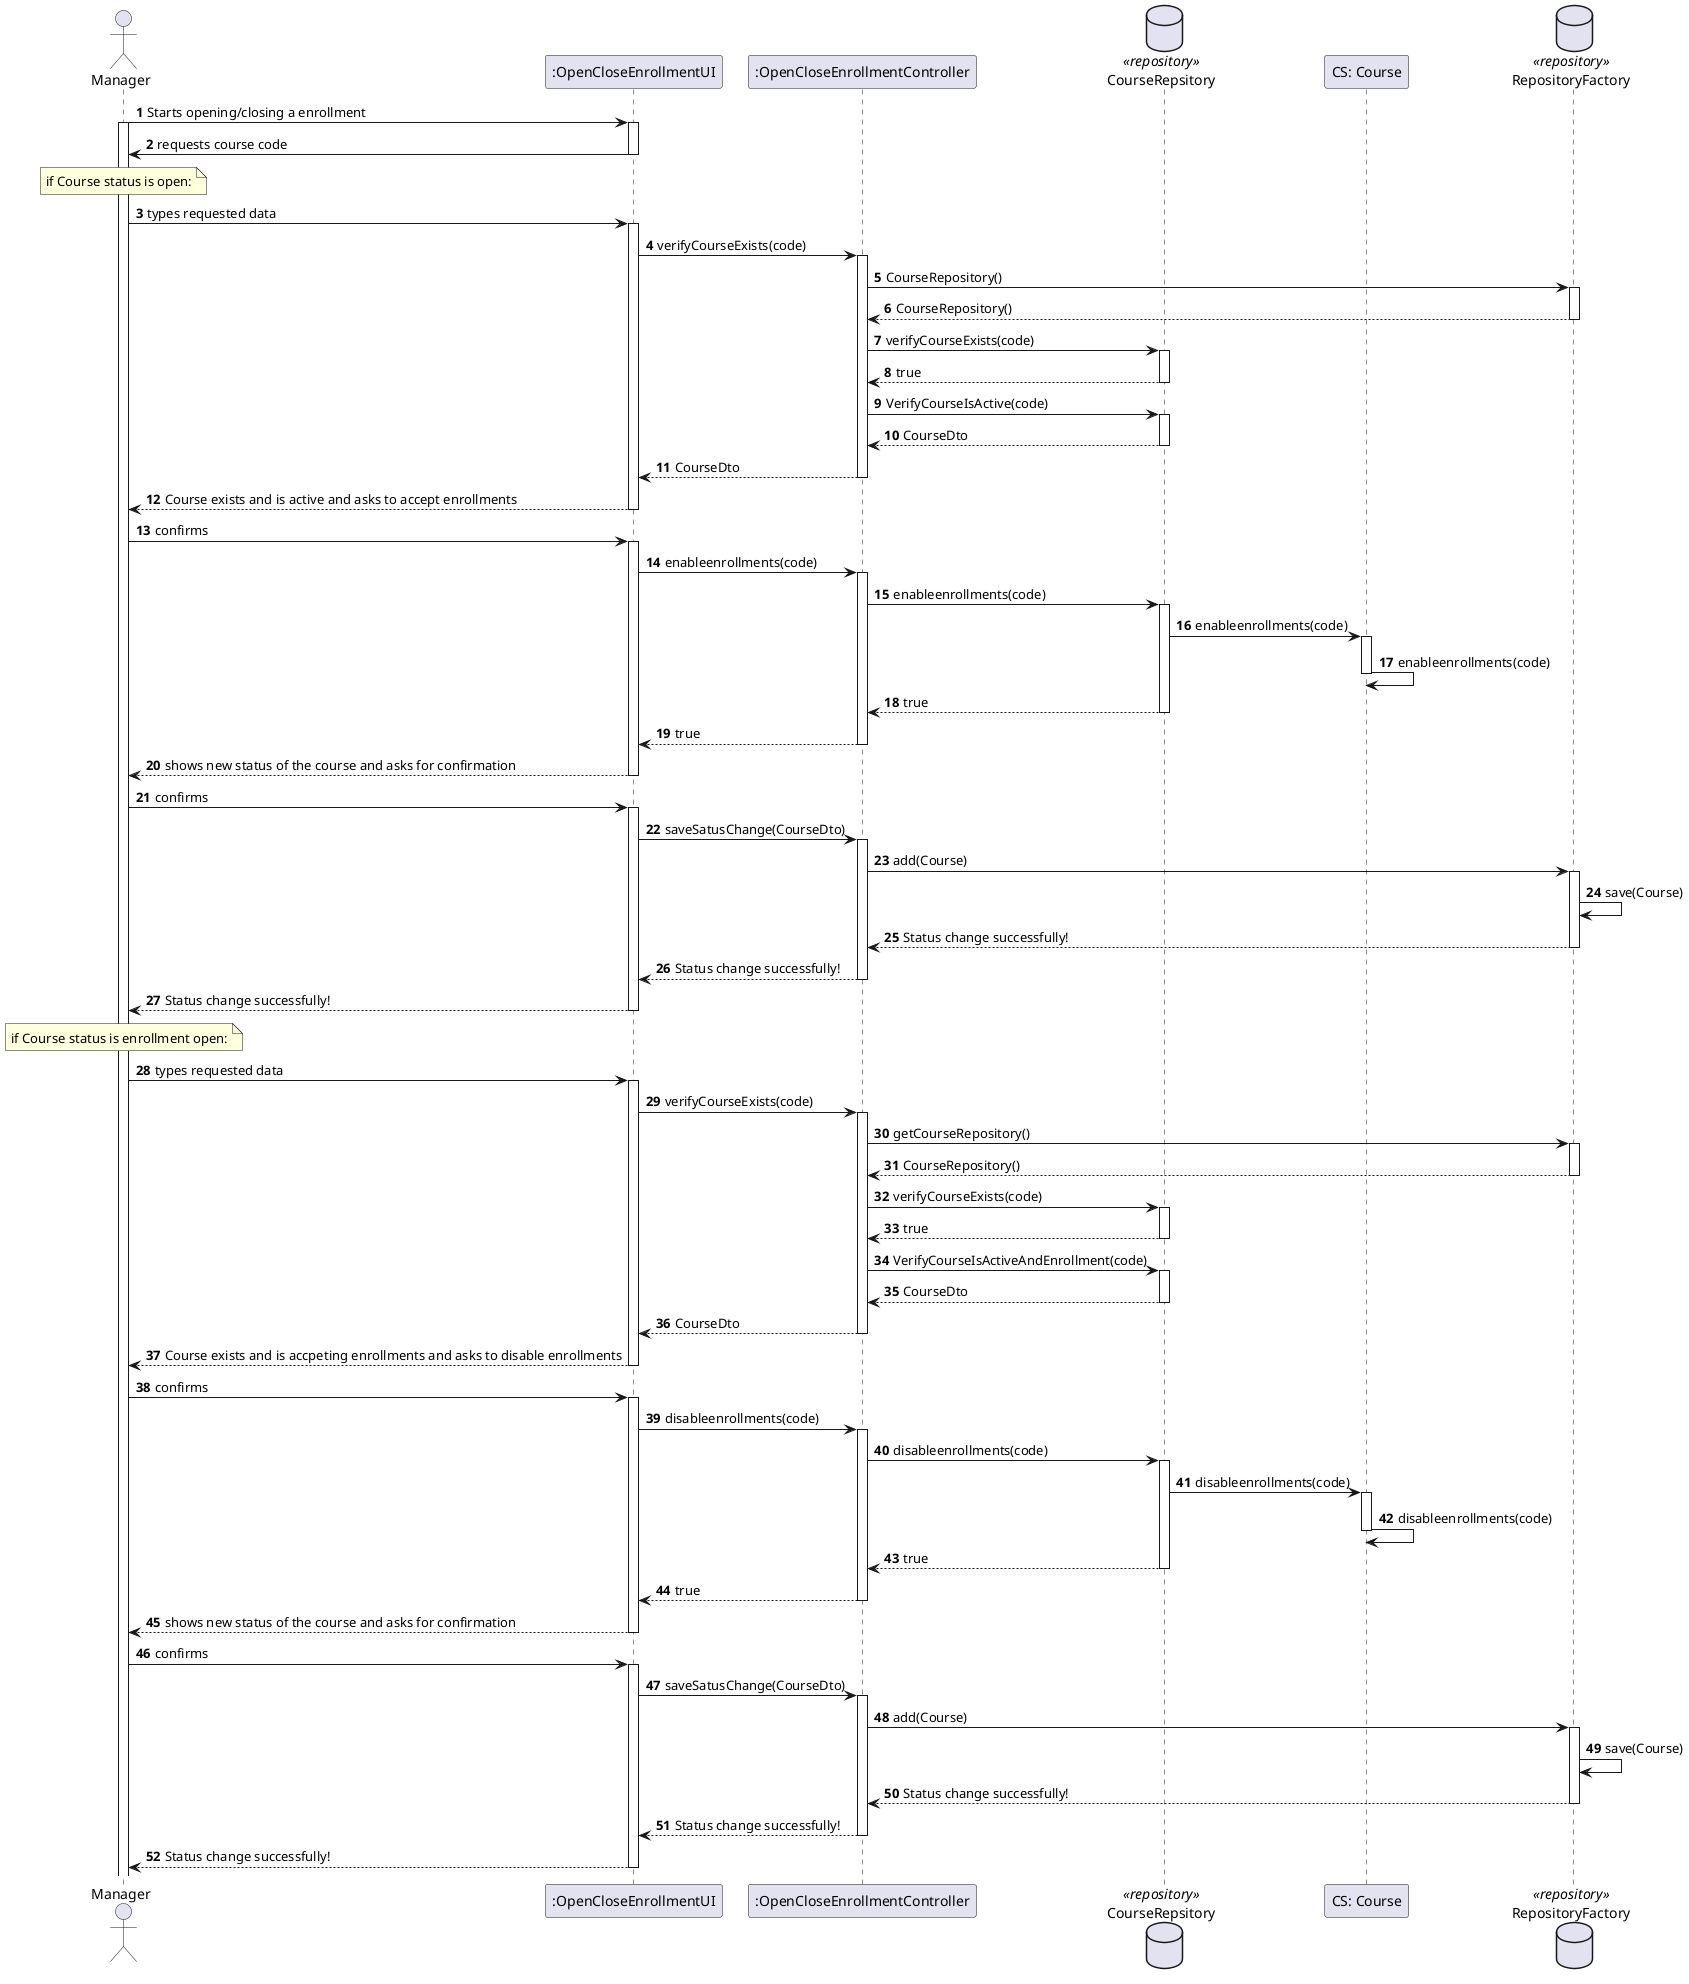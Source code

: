 @startuml
'https://plantuml.com/sequence-diagram

autonumber

Actor Manager as Man

participant ":OpenCloseEnrollmentUI" as UI
participant ":OpenCloseEnrollmentController" as Con
database CourseRepsitory as URS <<repository>>
participant "CS: Course" as CS
database RepositoryFactory as RF <<repository>>



Man -> UI : Starts opening/closing a enrollment
activate Man
activate UI

UI-> Man : requests course code
deactivate UI

note over Man
    if Course status is open:
end note

Man -> UI : types requested data
activate UI

UI->Con : verifyCourseExists(code)
activate Con

Con->RF : CourseRepository()
activate RF

RF-->Con : CourseRepository()
deactivate RF

Con->URS : verifyCourseExists(code)
activate URS

URS-->Con: true
deactivate URS

Con->URS : VerifyCourseIsActive(code)
activate URS

URS-->Con: CourseDto
deactivate URS

Con-->UI: CourseDto
deactivate Con

UI --> Man : Course exists and is active and asks to accept enrollments
deactivate UI

Man -> UI : confirms
activate UI


UI->Con : enableenrollments(code)
activate Con

Con->URS : enableenrollments(code)
activate URS

URS -> CS : enableenrollments(code)
activate CS

CS -> CS : enableenrollments(code)
deactivate CS

URS-->Con: true

deactivate URS

Con-->UI: true
deactivate Con

UI--> Man : shows new status of the course and asks for confirmation
deactivate UI

Man->UI : confirms
activate UI

UI->Con : saveSatusChange(CourseDto)
activate Con

Con->RF: add(Course)

activate RF
RF-> RF: save(Course)

RF-->Con: Status change successfully!
deactivate RF

Con-->UI: Status change successfully!
deactivate Con

UI--> Man : Status change successfully!
deactivate UI

note over Man
    if Course status is enrollment open:
end note

Man -> UI : types requested data
activate UI

UI->Con : verifyCourseExists(code)
activate Con

Con->RF : getCourseRepository()
activate RF

RF-->Con : CourseRepository()
deactivate RF

Con->URS : verifyCourseExists(code)
activate URS

URS-->Con: true
deactivate URS

Con->URS : VerifyCourseIsActiveAndEnrollment(code)
activate URS

URS-->Con: CourseDto
deactivate URS

Con-->UI: CourseDto
deactivate Con

UI --> Man : Course exists and is accpeting enrollments and asks to disable enrollments
deactivate UI

Man -> UI : confirms
activate UI


UI->Con : disableenrollments(code)
activate Con

Con->URS : disableenrollments(code)
activate URS

URS -> CS : disableenrollments(code)
activate CS

CS -> CS : disableenrollments(code)
deactivate CS

URS-->Con: true

deactivate URS

Con-->UI: true
deactivate Con

UI--> Man : shows new status of the course and asks for confirmation
deactivate UI

Man->UI : confirms
activate UI

UI->Con : saveSatusChange(CourseDto)
activate Con

Con->RF: add(Course)

activate RF
RF-> RF: save(Course)

RF-->Con: Status change successfully!
deactivate RF

Con-->UI: Status change successfully!
deactivate Con

UI--> Man : Status change successfully!
deactivate UI
@enduml
